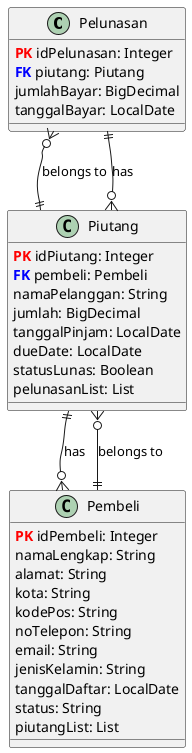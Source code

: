 @startuml Entity Relationship Diagram

!define ENTITY class
!define PK <color:red><b>PK</b></color>
!define FK <color:blue><b>FK</b></color>
!define UK <color:green><b>UK</b></color>

ENTITY Pelunasan {
    PK idPelunasan: Integer
    FK piutang: Piutang
    jumlahBayar: BigDecimal
    tanggalBayar: LocalDate
}

ENTITY Piutang {
    PK idPiutang: Integer
    FK pembeli: Pembeli
    namaPelanggan: String
    jumlah: BigDecimal
    tanggalPinjam: LocalDate
    dueDate: LocalDate
    statusLunas: Boolean
    pelunasanList: List
}

ENTITY Pembeli {
    PK idPembeli: Integer
    namaLengkap: String
    alamat: String
    kota: String
    kodePos: String
    noTelepon: String
    email: String
    jenisKelamin: String
    tanggalDaftar: LocalDate
    status: String
    piutangList: List
}

Piutang ||--o{ Pembeli : "has"
Pelunasan }o--|| Piutang : "belongs to"
Piutang }o--|| Pembeli : "belongs to"
Pelunasan ||--o{ Piutang : "has"

@enduml
